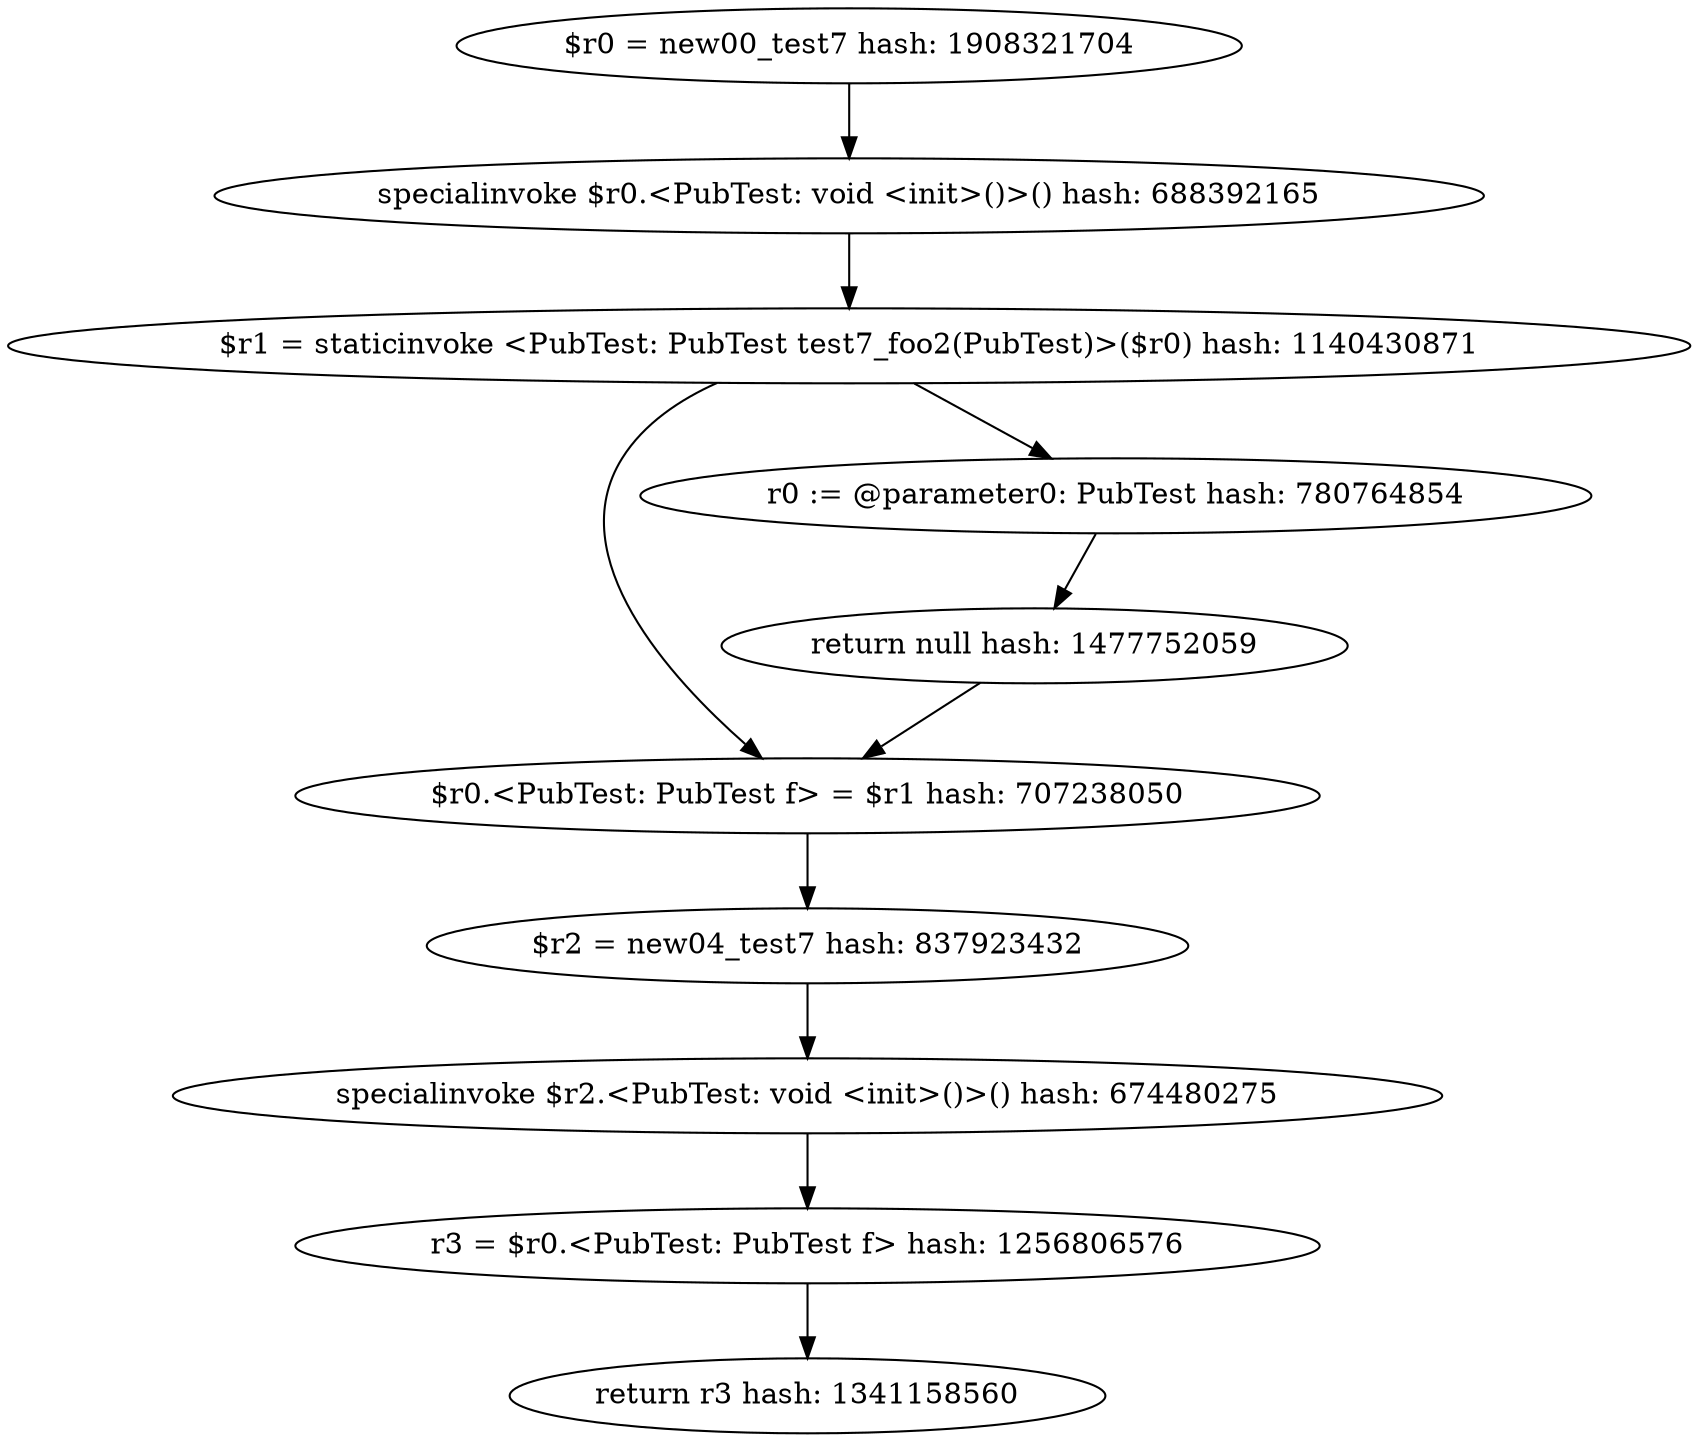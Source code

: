 digraph "./target1-pub/PubTest.test7.intra.debug" {
    "$r0 = new00_test7 hash: 1908321704";
    "specialinvoke $r0.<PubTest: void <init>()>() hash: 688392165";
    "$r1 = staticinvoke <PubTest: PubTest test7_foo2(PubTest)>($r0) hash: 1140430871";
    "$r0.<PubTest: PubTest f> = $r1 hash: 707238050";
    "$r2 = new04_test7 hash: 837923432";
    "specialinvoke $r2.<PubTest: void <init>()>() hash: 674480275";
    "r3 = $r0.<PubTest: PubTest f> hash: 1256806576";
    "return r3 hash: 1341158560";
    "r0 := @parameter0: PubTest hash: 780764854";
    "return null hash: 1477752059";
    "$r0 = new00_test7 hash: 1908321704"->"specialinvoke $r0.<PubTest: void <init>()>() hash: 688392165";
    "specialinvoke $r0.<PubTest: void <init>()>() hash: 688392165"->"$r1 = staticinvoke <PubTest: PubTest test7_foo2(PubTest)>($r0) hash: 1140430871";
    "$r1 = staticinvoke <PubTest: PubTest test7_foo2(PubTest)>($r0) hash: 1140430871"->"r0 := @parameter0: PubTest hash: 780764854";
    "$r1 = staticinvoke <PubTest: PubTest test7_foo2(PubTest)>($r0) hash: 1140430871"->"$r0.<PubTest: PubTest f> = $r1 hash: 707238050";
    "$r0.<PubTest: PubTest f> = $r1 hash: 707238050"->"$r2 = new04_test7 hash: 837923432";
    "$r2 = new04_test7 hash: 837923432"->"specialinvoke $r2.<PubTest: void <init>()>() hash: 674480275";
    "specialinvoke $r2.<PubTest: void <init>()>() hash: 674480275"->"r3 = $r0.<PubTest: PubTest f> hash: 1256806576";
    "r3 = $r0.<PubTest: PubTest f> hash: 1256806576"->"return r3 hash: 1341158560";
    "r0 := @parameter0: PubTest hash: 780764854"->"return null hash: 1477752059";
    "return null hash: 1477752059"->"$r0.<PubTest: PubTest f> = $r1 hash: 707238050";
}
